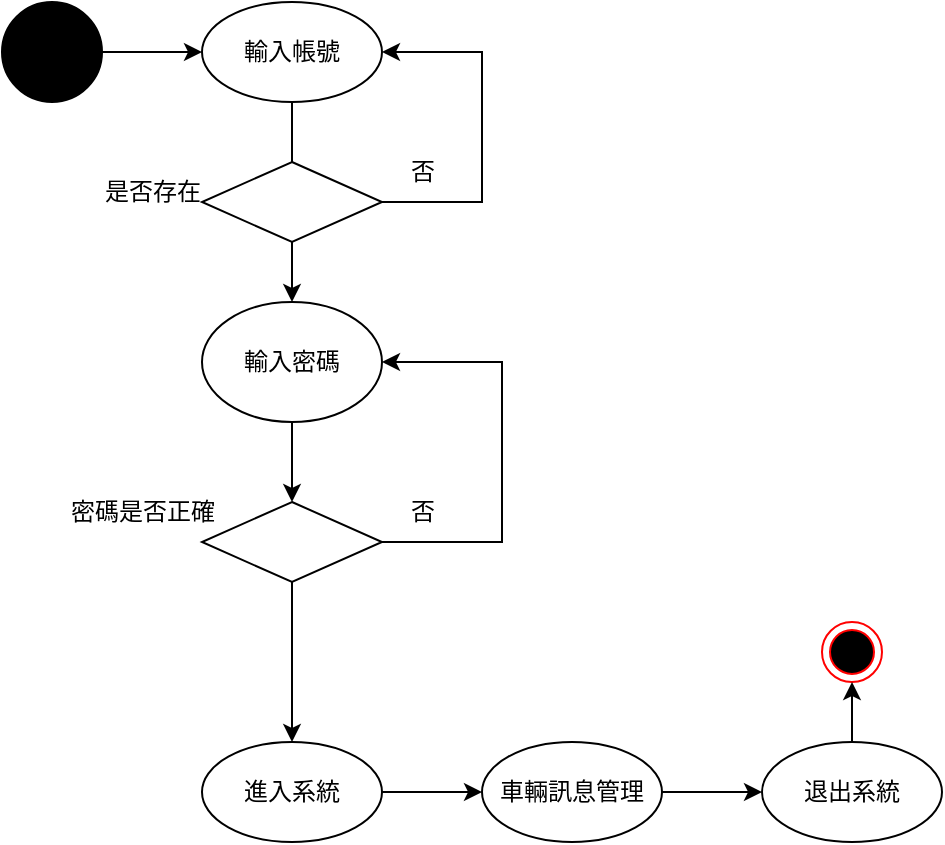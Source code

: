 <mxfile version="22.1.11" type="google">
  <diagram name="第 1 页" id="W9f3RToeNmu4nPsQuLyr">
    <mxGraphModel grid="1" page="1" gridSize="10" guides="1" tooltips="1" connect="1" arrows="1" fold="1" pageScale="1" pageWidth="827" pageHeight="1169" math="0" shadow="0">
      <root>
        <mxCell id="0" />
        <mxCell id="1" parent="0" />
        <mxCell id="sT89LaiWiVv3Fd6UkNeW-17" value="" style="edgeStyle=orthogonalEdgeStyle;rounded=0;orthogonalLoop=1;jettySize=auto;html=1;" edge="1" parent="1" source="sT89LaiWiVv3Fd6UkNeW-2" target="sT89LaiWiVv3Fd6UkNeW-6">
          <mxGeometry relative="1" as="geometry" />
        </mxCell>
        <mxCell id="sT89LaiWiVv3Fd6UkNeW-2" value="輸入帳號" style="ellipse;whiteSpace=wrap;html=1;" vertex="1" parent="1">
          <mxGeometry x="250" y="100" width="90" height="50" as="geometry" />
        </mxCell>
        <mxCell id="sT89LaiWiVv3Fd6UkNeW-20" style="edgeStyle=orthogonalEdgeStyle;rounded=0;orthogonalLoop=1;jettySize=auto;html=1;exitX=1;exitY=0.5;exitDx=0;exitDy=0;entryX=1;entryY=0.5;entryDx=0;entryDy=0;" edge="1" parent="1" source="sT89LaiWiVv3Fd6UkNeW-3" target="sT89LaiWiVv3Fd6UkNeW-2">
          <mxGeometry relative="1" as="geometry">
            <Array as="points">
              <mxPoint x="390" y="200" />
              <mxPoint x="390" y="125" />
            </Array>
          </mxGeometry>
        </mxCell>
        <mxCell id="sT89LaiWiVv3Fd6UkNeW-3" value="" style="rhombus;whiteSpace=wrap;html=1;" vertex="1" parent="1">
          <mxGeometry x="250" y="180" width="90" height="40" as="geometry" />
        </mxCell>
        <mxCell id="sT89LaiWiVv3Fd6UkNeW-16" value="" style="edgeStyle=orthogonalEdgeStyle;rounded=0;orthogonalLoop=1;jettySize=auto;html=1;" edge="1" parent="1" source="sT89LaiWiVv3Fd6UkNeW-4" target="sT89LaiWiVv3Fd6UkNeW-2">
          <mxGeometry relative="1" as="geometry" />
        </mxCell>
        <mxCell id="sT89LaiWiVv3Fd6UkNeW-4" value="" style="ellipse;whiteSpace=wrap;html=1;aspect=fixed;fillColor=#000000;" vertex="1" parent="1">
          <mxGeometry x="150" y="100" width="50" height="50" as="geometry" />
        </mxCell>
        <mxCell id="sT89LaiWiVv3Fd6UkNeW-5" value="" style="ellipse;html=1;shape=endState;fillColor=#000000;strokeColor=#ff0000;" vertex="1" parent="1">
          <mxGeometry x="560" y="410" width="30" height="30" as="geometry" />
        </mxCell>
        <mxCell id="sT89LaiWiVv3Fd6UkNeW-18" value="" style="edgeStyle=orthogonalEdgeStyle;rounded=0;orthogonalLoop=1;jettySize=auto;html=1;" edge="1" parent="1" source="sT89LaiWiVv3Fd6UkNeW-6" target="sT89LaiWiVv3Fd6UkNeW-9">
          <mxGeometry relative="1" as="geometry" />
        </mxCell>
        <mxCell id="sT89LaiWiVv3Fd6UkNeW-6" value="輸入密碼" style="ellipse;whiteSpace=wrap;html=1;" vertex="1" parent="1">
          <mxGeometry x="250" y="250" width="90" height="60" as="geometry" />
        </mxCell>
        <mxCell id="sT89LaiWiVv3Fd6UkNeW-19" value="" style="edgeStyle=orthogonalEdgeStyle;rounded=0;orthogonalLoop=1;jettySize=auto;html=1;" edge="1" parent="1" source="sT89LaiWiVv3Fd6UkNeW-9" target="sT89LaiWiVv3Fd6UkNeW-10">
          <mxGeometry relative="1" as="geometry" />
        </mxCell>
        <mxCell id="sT89LaiWiVv3Fd6UkNeW-21" style="edgeStyle=orthogonalEdgeStyle;rounded=0;orthogonalLoop=1;jettySize=auto;html=1;exitX=1;exitY=0.5;exitDx=0;exitDy=0;entryX=1;entryY=0.5;entryDx=0;entryDy=0;" edge="1" parent="1" source="sT89LaiWiVv3Fd6UkNeW-9" target="sT89LaiWiVv3Fd6UkNeW-6">
          <mxGeometry relative="1" as="geometry">
            <Array as="points">
              <mxPoint x="400" y="370" />
              <mxPoint x="400" y="280" />
            </Array>
          </mxGeometry>
        </mxCell>
        <mxCell id="sT89LaiWiVv3Fd6UkNeW-9" value="" style="rhombus;whiteSpace=wrap;html=1;" vertex="1" parent="1">
          <mxGeometry x="250" y="350" width="90" height="40" as="geometry" />
        </mxCell>
        <mxCell id="sT89LaiWiVv3Fd6UkNeW-13" value="" style="edgeStyle=orthogonalEdgeStyle;rounded=0;orthogonalLoop=1;jettySize=auto;html=1;" edge="1" parent="1" source="sT89LaiWiVv3Fd6UkNeW-10" target="sT89LaiWiVv3Fd6UkNeW-11">
          <mxGeometry relative="1" as="geometry" />
        </mxCell>
        <mxCell id="sT89LaiWiVv3Fd6UkNeW-10" value="進入系統" style="ellipse;whiteSpace=wrap;html=1;" vertex="1" parent="1">
          <mxGeometry x="250" y="470" width="90" height="50" as="geometry" />
        </mxCell>
        <mxCell id="sT89LaiWiVv3Fd6UkNeW-14" value="" style="edgeStyle=orthogonalEdgeStyle;rounded=0;orthogonalLoop=1;jettySize=auto;html=1;" edge="1" parent="1" source="sT89LaiWiVv3Fd6UkNeW-11" target="sT89LaiWiVv3Fd6UkNeW-12">
          <mxGeometry relative="1" as="geometry" />
        </mxCell>
        <mxCell id="sT89LaiWiVv3Fd6UkNeW-11" value="車輛訊息管理" style="ellipse;whiteSpace=wrap;html=1;" vertex="1" parent="1">
          <mxGeometry x="390" y="470" width="90" height="50" as="geometry" />
        </mxCell>
        <mxCell id="sT89LaiWiVv3Fd6UkNeW-15" value="" style="edgeStyle=orthogonalEdgeStyle;rounded=0;orthogonalLoop=1;jettySize=auto;html=1;" edge="1" parent="1" source="sT89LaiWiVv3Fd6UkNeW-12" target="sT89LaiWiVv3Fd6UkNeW-5">
          <mxGeometry relative="1" as="geometry" />
        </mxCell>
        <mxCell id="sT89LaiWiVv3Fd6UkNeW-12" value="退出系統" style="ellipse;whiteSpace=wrap;html=1;" vertex="1" parent="1">
          <mxGeometry x="530" y="470" width="90" height="50" as="geometry" />
        </mxCell>
        <mxCell id="sT89LaiWiVv3Fd6UkNeW-22" value="否" style="text;html=1;align=center;verticalAlign=middle;resizable=0;points=[];autosize=1;strokeColor=none;fillColor=none;" vertex="1" parent="1">
          <mxGeometry x="340" y="170" width="40" height="30" as="geometry" />
        </mxCell>
        <mxCell id="sT89LaiWiVv3Fd6UkNeW-23" value="否" style="text;html=1;align=center;verticalAlign=middle;resizable=0;points=[];autosize=1;strokeColor=none;fillColor=none;" vertex="1" parent="1">
          <mxGeometry x="340" y="340" width="40" height="30" as="geometry" />
        </mxCell>
        <mxCell id="sT89LaiWiVv3Fd6UkNeW-25" value="是否存在" style="text;html=1;align=center;verticalAlign=middle;resizable=0;points=[];autosize=1;strokeColor=none;fillColor=none;" vertex="1" parent="1">
          <mxGeometry x="190" y="180" width="70" height="30" as="geometry" />
        </mxCell>
        <mxCell id="sT89LaiWiVv3Fd6UkNeW-26" value="密碼是否正確" style="text;html=1;align=center;verticalAlign=middle;resizable=0;points=[];autosize=1;strokeColor=none;fillColor=none;" vertex="1" parent="1">
          <mxGeometry x="170" y="340" width="100" height="30" as="geometry" />
        </mxCell>
      </root>
    </mxGraphModel>
  </diagram>
</mxfile>
